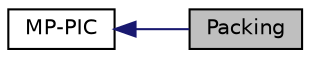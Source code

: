digraph "Packing"
{
  bgcolor="transparent";
  edge [fontname="Helvetica",fontsize="10",labelfontname="Helvetica",labelfontsize="10"];
  node [fontname="Helvetica",fontsize="10",shape=record];
  rankdir=LR;
  Node0 [label="Packing",height=0.2,width=0.4,color="black", fillcolor="grey75", style="filled" fontcolor="black"];
  Node1 [label="MP-PIC",height=0.2,width=0.4,color="black",URL="$group__grpLagrangianIntermediateMPPICSubModels.html"];
  Node1->Node0 [shape=plaintext, color="midnightblue", dir="back", style="solid"];
}
